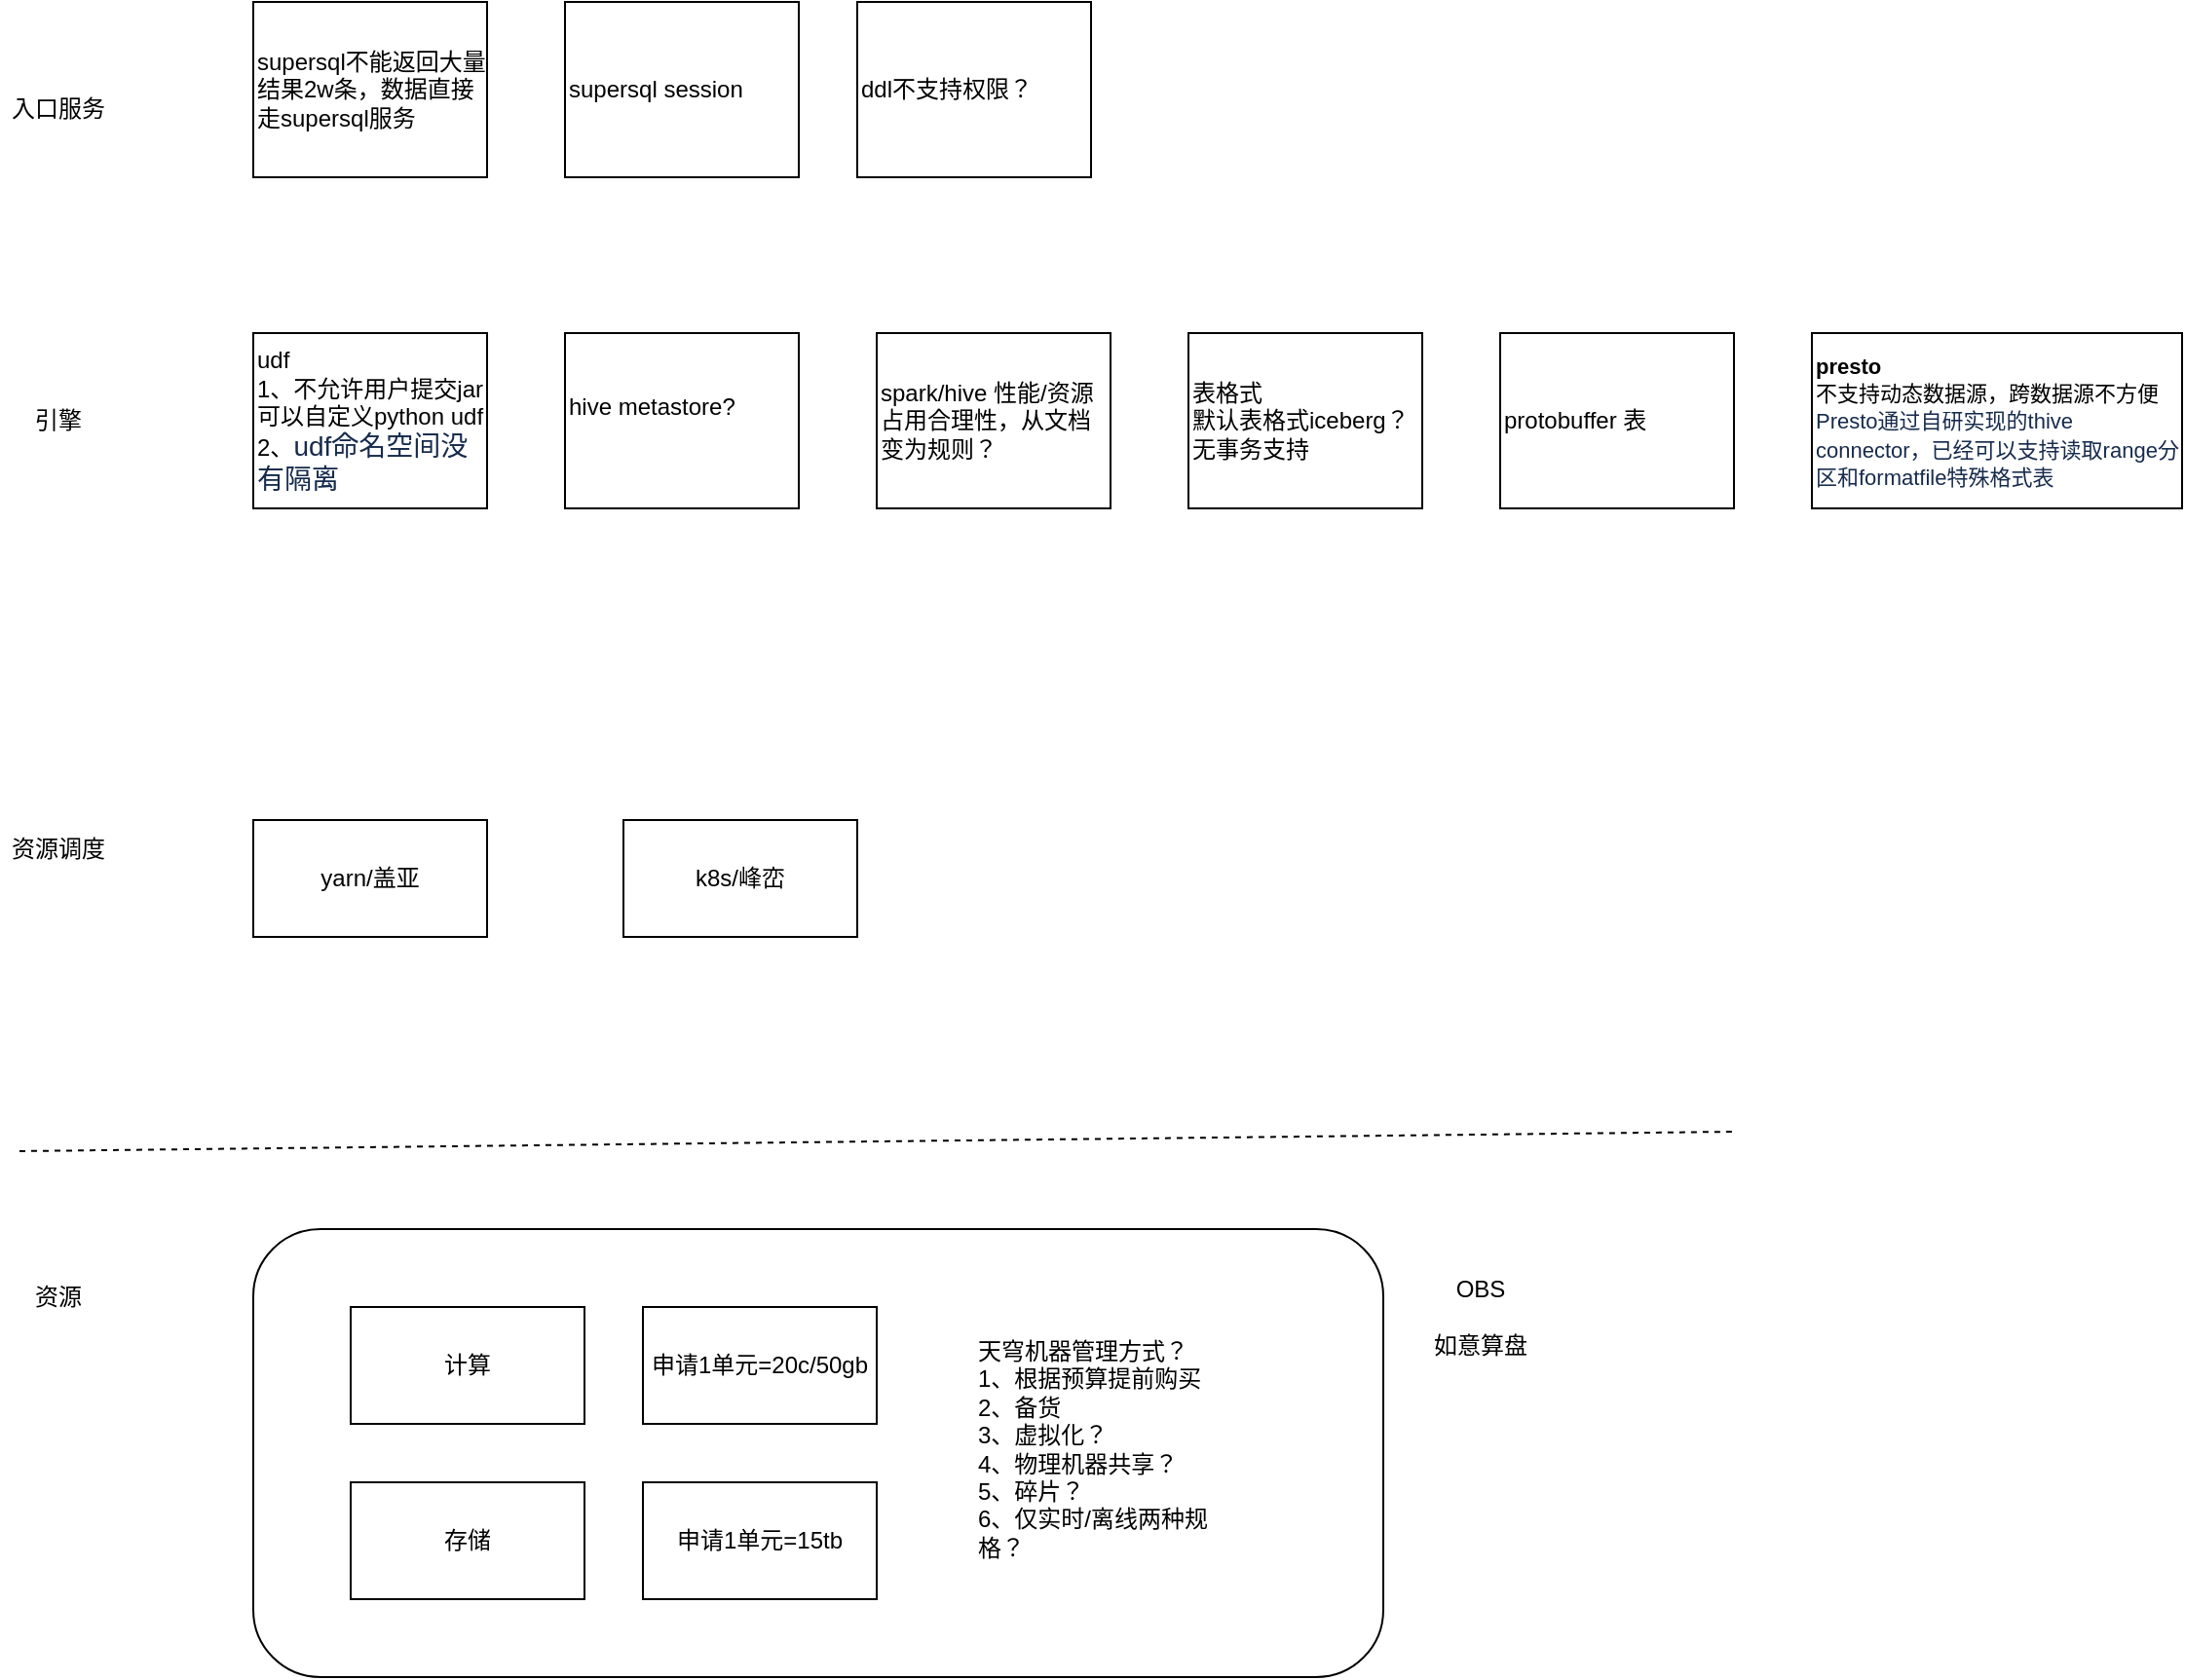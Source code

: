 <mxfile version="17.2.2" type="github">
  <diagram id="w5lNizewJa8qBjK9cvyz" name="Page-1">
    <mxGraphModel dx="2125" dy="1943" grid="1" gridSize="10" guides="1" tooltips="1" connect="1" arrows="1" fold="1" page="1" pageScale="1" pageWidth="827" pageHeight="1169" math="0" shadow="0">
      <root>
        <mxCell id="0" />
        <mxCell id="1" parent="0" />
        <mxCell id="q_4NkeSJCs-L6tbb3dVv-9" value="" style="rounded=1;whiteSpace=wrap;html=1;" vertex="1" parent="1">
          <mxGeometry x="60" y="380" width="580" height="230" as="geometry" />
        </mxCell>
        <mxCell id="q_4NkeSJCs-L6tbb3dVv-5" value="存储" style="rounded=0;whiteSpace=wrap;html=1;" vertex="1" parent="1">
          <mxGeometry x="110" y="510" width="120" height="60" as="geometry" />
        </mxCell>
        <mxCell id="q_4NkeSJCs-L6tbb3dVv-6" value="计算" style="rounded=0;whiteSpace=wrap;html=1;" vertex="1" parent="1">
          <mxGeometry x="110" y="420" width="120" height="60" as="geometry" />
        </mxCell>
        <mxCell id="q_4NkeSJCs-L6tbb3dVv-7" value="申请1单元=15tb" style="rounded=0;whiteSpace=wrap;html=1;" vertex="1" parent="1">
          <mxGeometry x="260" y="510" width="120" height="60" as="geometry" />
        </mxCell>
        <mxCell id="q_4NkeSJCs-L6tbb3dVv-8" value="申请1单元=20c/50gb" style="rounded=0;whiteSpace=wrap;html=1;" vertex="1" parent="1">
          <mxGeometry x="260" y="420" width="120" height="60" as="geometry" />
        </mxCell>
        <mxCell id="q_4NkeSJCs-L6tbb3dVv-10" value="天穹机器管理方式？&lt;br&gt;1、根据预算提前购买&lt;br&gt;2、备货&lt;br&gt;3、虚拟化？&lt;br&gt;4、物理机器共享？&lt;br&gt;5、碎片？&lt;br&gt;6、仅实时/离线两种规格？" style="text;html=1;strokeColor=none;fillColor=none;align=left;verticalAlign=middle;whiteSpace=wrap;rounded=0;" vertex="1" parent="1">
          <mxGeometry x="430" y="415" width="130" height="155" as="geometry" />
        </mxCell>
        <mxCell id="q_4NkeSJCs-L6tbb3dVv-11" value="OBS&lt;br&gt;&lt;br&gt;如意算盘" style="text;html=1;strokeColor=none;fillColor=none;align=center;verticalAlign=middle;whiteSpace=wrap;rounded=0;" vertex="1" parent="1">
          <mxGeometry x="660" y="410" width="60" height="30" as="geometry" />
        </mxCell>
        <mxCell id="q_4NkeSJCs-L6tbb3dVv-12" value="" style="endArrow=none;dashed=1;html=1;rounded=0;" edge="1" parent="1">
          <mxGeometry width="50" height="50" relative="1" as="geometry">
            <mxPoint x="-60" y="340" as="sourcePoint" />
            <mxPoint x="820" y="330" as="targetPoint" />
          </mxGeometry>
        </mxCell>
        <mxCell id="q_4NkeSJCs-L6tbb3dVv-14" value="资源" style="text;html=1;strokeColor=none;fillColor=none;align=center;verticalAlign=middle;whiteSpace=wrap;rounded=0;" vertex="1" parent="1">
          <mxGeometry x="-70" y="400" width="60" height="30" as="geometry" />
        </mxCell>
        <mxCell id="q_4NkeSJCs-L6tbb3dVv-15" value="yarn/盖亚" style="rounded=0;whiteSpace=wrap;html=1;" vertex="1" parent="1">
          <mxGeometry x="60" y="170" width="120" height="60" as="geometry" />
        </mxCell>
        <mxCell id="q_4NkeSJCs-L6tbb3dVv-16" value="资源调度" style="text;html=1;strokeColor=none;fillColor=none;align=center;verticalAlign=middle;whiteSpace=wrap;rounded=0;" vertex="1" parent="1">
          <mxGeometry x="-70" y="170" width="60" height="30" as="geometry" />
        </mxCell>
        <mxCell id="q_4NkeSJCs-L6tbb3dVv-17" value="引擎" style="text;html=1;strokeColor=none;fillColor=none;align=center;verticalAlign=middle;whiteSpace=wrap;rounded=0;" vertex="1" parent="1">
          <mxGeometry x="-70" y="-50" width="60" height="30" as="geometry" />
        </mxCell>
        <mxCell id="q_4NkeSJCs-L6tbb3dVv-18" value="udf&lt;br&gt;1、不允许用户提交jar&lt;br&gt;可以自定义python udf&lt;br&gt;2、&lt;span style=&quot;color: rgb(23 , 43 , 77) ; font-family: , &amp;#34;system-ui&amp;#34; , &amp;#34;segoe ui&amp;#34; , &amp;#34;roboto&amp;#34; , &amp;#34;oxygen&amp;#34; , &amp;#34;ubuntu&amp;#34; , &amp;#34;fira sans&amp;#34; , &amp;#34;droid sans&amp;#34; , &amp;#34;helvetica neue&amp;#34; , sans-serif ; font-size: 14px ; background-color: rgb(255 , 255 , 255)&quot;&gt;udf命名空间没有隔离&lt;/span&gt;" style="rounded=0;whiteSpace=wrap;html=1;align=left;" vertex="1" parent="1">
          <mxGeometry x="60" y="-80" width="120" height="90" as="geometry" />
        </mxCell>
        <mxCell id="q_4NkeSJCs-L6tbb3dVv-20" value="hive metastore?&lt;br&gt;&lt;br&gt;" style="rounded=0;whiteSpace=wrap;html=1;align=left;" vertex="1" parent="1">
          <mxGeometry x="220" y="-80" width="120" height="90" as="geometry" />
        </mxCell>
        <mxCell id="q_4NkeSJCs-L6tbb3dVv-21" value="spark/hive 性能/资源占用合理性，从文档变为规则？" style="rounded=0;whiteSpace=wrap;html=1;align=left;" vertex="1" parent="1">
          <mxGeometry x="380" y="-80" width="120" height="90" as="geometry" />
        </mxCell>
        <mxCell id="q_4NkeSJCs-L6tbb3dVv-22" value="k8s/峰峦" style="rounded=0;whiteSpace=wrap;html=1;" vertex="1" parent="1">
          <mxGeometry x="250" y="170" width="120" height="60" as="geometry" />
        </mxCell>
        <mxCell id="q_4NkeSJCs-L6tbb3dVv-23" value="表格式&lt;br&gt;&lt;span style=&quot;color: rgba(0 , 0 , 0 , 0) ; font-family: monospace ; font-size: 0px&quot;&gt;%3CmxGraphModel%3E%3Croot%3E%3CmxCell%20id%3D%220%22%2F%3E%3CmxCell%20id%3D%221%22%20parent%3D%220%22%2F%3E%3CmxCell%20id%3D%222%22%20value%3D%22spark%2Fhive%20%E6%80%A7%E8%83%BD%2F%E8%B5%84%E6%BA%90%E5%8D%A0%E7%94%A8%E5%90%88%E7%90%86%E6%80%A7%22%20style%3D%22rounded%3D0%3BwhiteSpace%3Dwrap%3Bhtml%3D1%3Balign%3Dleft%3B%22%20vertex%3D%221%22%20parent%3D%221%22%3E%3CmxGeometry%20x%3D%22380%22%20y%3D%22-80%22%20width%3D%22120%22%20height%3D%2290%22%20as%3D%22geometry%22%2F%3E%3C%2FmxCell%3E%3C%2Froot%3E%3C%2FmxGraphModel%3&lt;/span&gt;默认表格式iceberg？&lt;br&gt;无事务支持" style="rounded=0;whiteSpace=wrap;html=1;align=left;" vertex="1" parent="1">
          <mxGeometry x="540" y="-80" width="120" height="90" as="geometry" />
        </mxCell>
        <mxCell id="q_4NkeSJCs-L6tbb3dVv-24" value="protobuffer 表" style="rounded=0;whiteSpace=wrap;html=1;align=left;" vertex="1" parent="1">
          <mxGeometry x="700" y="-80" width="120" height="90" as="geometry" />
        </mxCell>
        <mxCell id="q_4NkeSJCs-L6tbb3dVv-25" value="入口服务" style="text;html=1;strokeColor=none;fillColor=none;align=center;verticalAlign=middle;whiteSpace=wrap;rounded=0;" vertex="1" parent="1">
          <mxGeometry x="-70" y="-210" width="60" height="30" as="geometry" />
        </mxCell>
        <mxCell id="q_4NkeSJCs-L6tbb3dVv-26" value="supersql不能返回大量结果2w条，数据直接走supersql服务" style="rounded=0;whiteSpace=wrap;html=1;align=left;" vertex="1" parent="1">
          <mxGeometry x="60" y="-250" width="120" height="90" as="geometry" />
        </mxCell>
        <mxCell id="q_4NkeSJCs-L6tbb3dVv-27" value="supersql session" style="rounded=0;whiteSpace=wrap;html=1;align=left;" vertex="1" parent="1">
          <mxGeometry x="220" y="-250" width="120" height="90" as="geometry" />
        </mxCell>
        <mxCell id="q_4NkeSJCs-L6tbb3dVv-28" value="&lt;font style=&quot;font-size: 11px&quot;&gt;&lt;b&gt;presto&lt;/b&gt;&lt;br style=&quot;font-size: 11px&quot;&gt;不支持动态数据源，跨数据源不方便&lt;br style=&quot;font-size: 11px&quot;&gt;&lt;span style=&quot;margin: 0px ; color: rgb(23 , 43 , 77) ; background-color: rgb(255 , 255 , 255) ; font-size: 11px&quot;&gt;Presto通过自研实现的thive connector，已经可以支持读取range分区和formatfile特殊格式表&lt;/span&gt;&lt;/font&gt;" style="rounded=0;whiteSpace=wrap;html=1;align=left;" vertex="1" parent="1">
          <mxGeometry x="860" y="-80" width="190" height="90" as="geometry" />
        </mxCell>
        <mxCell id="q_4NkeSJCs-L6tbb3dVv-30" value="ddl不支持权限？" style="rounded=0;whiteSpace=wrap;html=1;align=left;" vertex="1" parent="1">
          <mxGeometry x="370" y="-250" width="120" height="90" as="geometry" />
        </mxCell>
      </root>
    </mxGraphModel>
  </diagram>
</mxfile>
